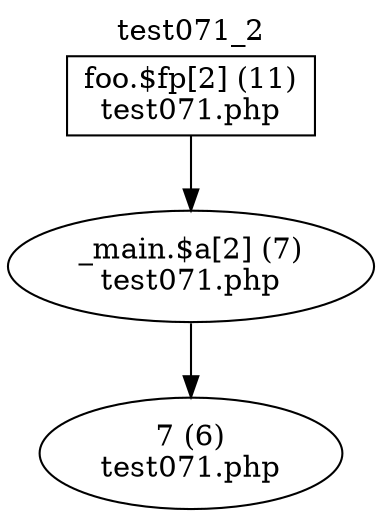 digraph cfg {
  label="test071_2";
  labelloc=t;
  n1 [shape=box, label="foo.$fp[2] (11)\ntest071.php"];
  n2 [shape=ellipse, label="_main.$a[2] (7)\ntest071.php"];
  n3 [shape=ellipse, label="7 (6)\ntest071.php"];
  n1 -> n2;
  n2 -> n3;
}
